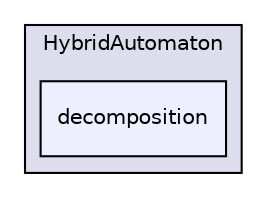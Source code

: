 digraph "/home/travis/build/hypro/hypro/src/hypro/datastructures/HybridAutomaton/decomposition" {
  compound=true
  node [ fontsize="10", fontname="Helvetica"];
  edge [ labelfontsize="10", labelfontname="Helvetica"];
  subgraph clusterdir_fc0efe5d2249fba2a29c6d003d9b04e9 {
    graph [ bgcolor="#ddddee", pencolor="black", label="HybridAutomaton" fontname="Helvetica", fontsize="10", URL="dir_fc0efe5d2249fba2a29c6d003d9b04e9.html"]
  dir_1f675ff36096041079ce357a072edb84 [shape=box, label="decomposition", style="filled", fillcolor="#eeeeff", pencolor="black", URL="dir_1f675ff36096041079ce357a072edb84.html"];
  }
}
